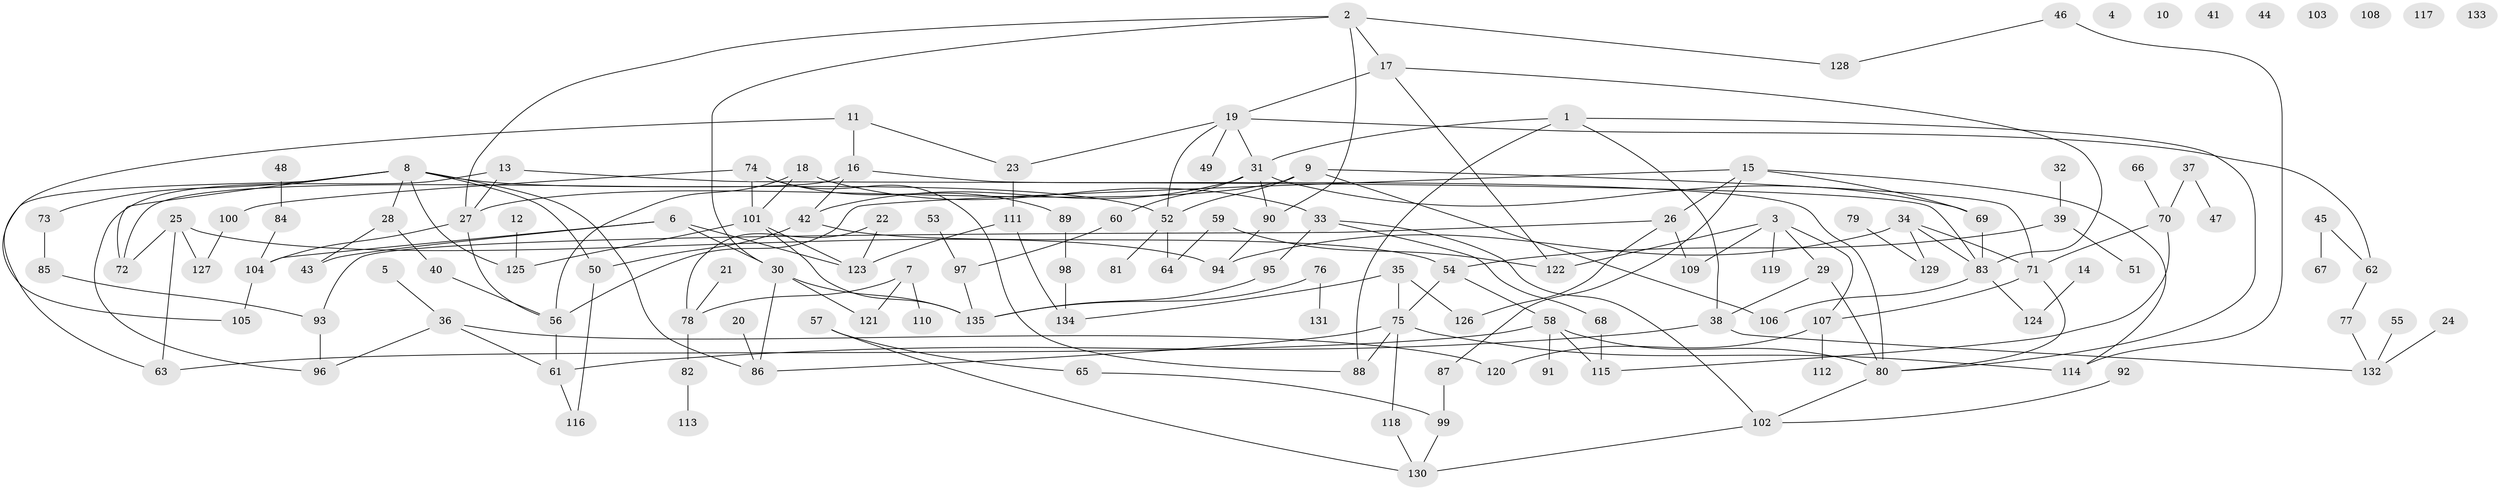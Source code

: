 // Generated by graph-tools (version 1.1) at 2025/00/03/09/25 03:00:53]
// undirected, 135 vertices, 182 edges
graph export_dot {
graph [start="1"]
  node [color=gray90,style=filled];
  1;
  2;
  3;
  4;
  5;
  6;
  7;
  8;
  9;
  10;
  11;
  12;
  13;
  14;
  15;
  16;
  17;
  18;
  19;
  20;
  21;
  22;
  23;
  24;
  25;
  26;
  27;
  28;
  29;
  30;
  31;
  32;
  33;
  34;
  35;
  36;
  37;
  38;
  39;
  40;
  41;
  42;
  43;
  44;
  45;
  46;
  47;
  48;
  49;
  50;
  51;
  52;
  53;
  54;
  55;
  56;
  57;
  58;
  59;
  60;
  61;
  62;
  63;
  64;
  65;
  66;
  67;
  68;
  69;
  70;
  71;
  72;
  73;
  74;
  75;
  76;
  77;
  78;
  79;
  80;
  81;
  82;
  83;
  84;
  85;
  86;
  87;
  88;
  89;
  90;
  91;
  92;
  93;
  94;
  95;
  96;
  97;
  98;
  99;
  100;
  101;
  102;
  103;
  104;
  105;
  106;
  107;
  108;
  109;
  110;
  111;
  112;
  113;
  114;
  115;
  116;
  117;
  118;
  119;
  120;
  121;
  122;
  123;
  124;
  125;
  126;
  127;
  128;
  129;
  130;
  131;
  132;
  133;
  134;
  135;
  1 -- 31;
  1 -- 38;
  1 -- 80;
  1 -- 88;
  2 -- 17;
  2 -- 27;
  2 -- 30;
  2 -- 90;
  2 -- 128;
  3 -- 29;
  3 -- 107;
  3 -- 109;
  3 -- 119;
  3 -- 122;
  5 -- 36;
  6 -- 30;
  6 -- 43;
  6 -- 104;
  6 -- 123;
  7 -- 78;
  7 -- 110;
  7 -- 121;
  8 -- 28;
  8 -- 50;
  8 -- 52;
  8 -- 63;
  8 -- 72;
  8 -- 73;
  8 -- 86;
  8 -- 125;
  9 -- 27;
  9 -- 52;
  9 -- 71;
  9 -- 106;
  11 -- 16;
  11 -- 23;
  11 -- 105;
  12 -- 125;
  13 -- 27;
  13 -- 83;
  13 -- 96;
  14 -- 124;
  15 -- 26;
  15 -- 56;
  15 -- 69;
  15 -- 87;
  15 -- 114;
  16 -- 42;
  16 -- 72;
  16 -- 80;
  17 -- 19;
  17 -- 83;
  17 -- 122;
  18 -- 33;
  18 -- 56;
  18 -- 101;
  19 -- 23;
  19 -- 31;
  19 -- 49;
  19 -- 52;
  19 -- 62;
  20 -- 86;
  21 -- 78;
  22 -- 78;
  22 -- 123;
  23 -- 111;
  24 -- 132;
  25 -- 63;
  25 -- 72;
  25 -- 94;
  25 -- 127;
  26 -- 93;
  26 -- 109;
  26 -- 126;
  27 -- 56;
  27 -- 104;
  28 -- 40;
  28 -- 43;
  29 -- 38;
  29 -- 80;
  30 -- 86;
  30 -- 121;
  30 -- 135;
  31 -- 42;
  31 -- 60;
  31 -- 69;
  31 -- 90;
  32 -- 39;
  33 -- 68;
  33 -- 95;
  33 -- 102;
  34 -- 71;
  34 -- 83;
  34 -- 94;
  34 -- 129;
  35 -- 75;
  35 -- 126;
  35 -- 134;
  36 -- 61;
  36 -- 96;
  36 -- 120;
  37 -- 47;
  37 -- 70;
  38 -- 61;
  38 -- 132;
  39 -- 51;
  39 -- 54;
  40 -- 56;
  42 -- 50;
  42 -- 54;
  45 -- 62;
  45 -- 67;
  46 -- 114;
  46 -- 128;
  48 -- 84;
  50 -- 116;
  52 -- 64;
  52 -- 81;
  53 -- 97;
  54 -- 58;
  54 -- 75;
  55 -- 132;
  56 -- 61;
  57 -- 65;
  57 -- 130;
  58 -- 63;
  58 -- 80;
  58 -- 91;
  58 -- 115;
  59 -- 64;
  59 -- 122;
  60 -- 97;
  61 -- 116;
  62 -- 77;
  65 -- 99;
  66 -- 70;
  68 -- 115;
  69 -- 83;
  70 -- 71;
  70 -- 115;
  71 -- 80;
  71 -- 107;
  73 -- 85;
  74 -- 88;
  74 -- 89;
  74 -- 100;
  74 -- 101;
  75 -- 86;
  75 -- 88;
  75 -- 114;
  75 -- 118;
  76 -- 131;
  76 -- 135;
  77 -- 132;
  78 -- 82;
  79 -- 129;
  80 -- 102;
  82 -- 113;
  83 -- 106;
  83 -- 124;
  84 -- 104;
  85 -- 93;
  87 -- 99;
  89 -- 98;
  90 -- 94;
  92 -- 102;
  93 -- 96;
  95 -- 135;
  97 -- 135;
  98 -- 134;
  99 -- 130;
  100 -- 127;
  101 -- 123;
  101 -- 125;
  101 -- 135;
  102 -- 130;
  104 -- 105;
  107 -- 112;
  107 -- 120;
  111 -- 123;
  111 -- 134;
  118 -- 130;
}
